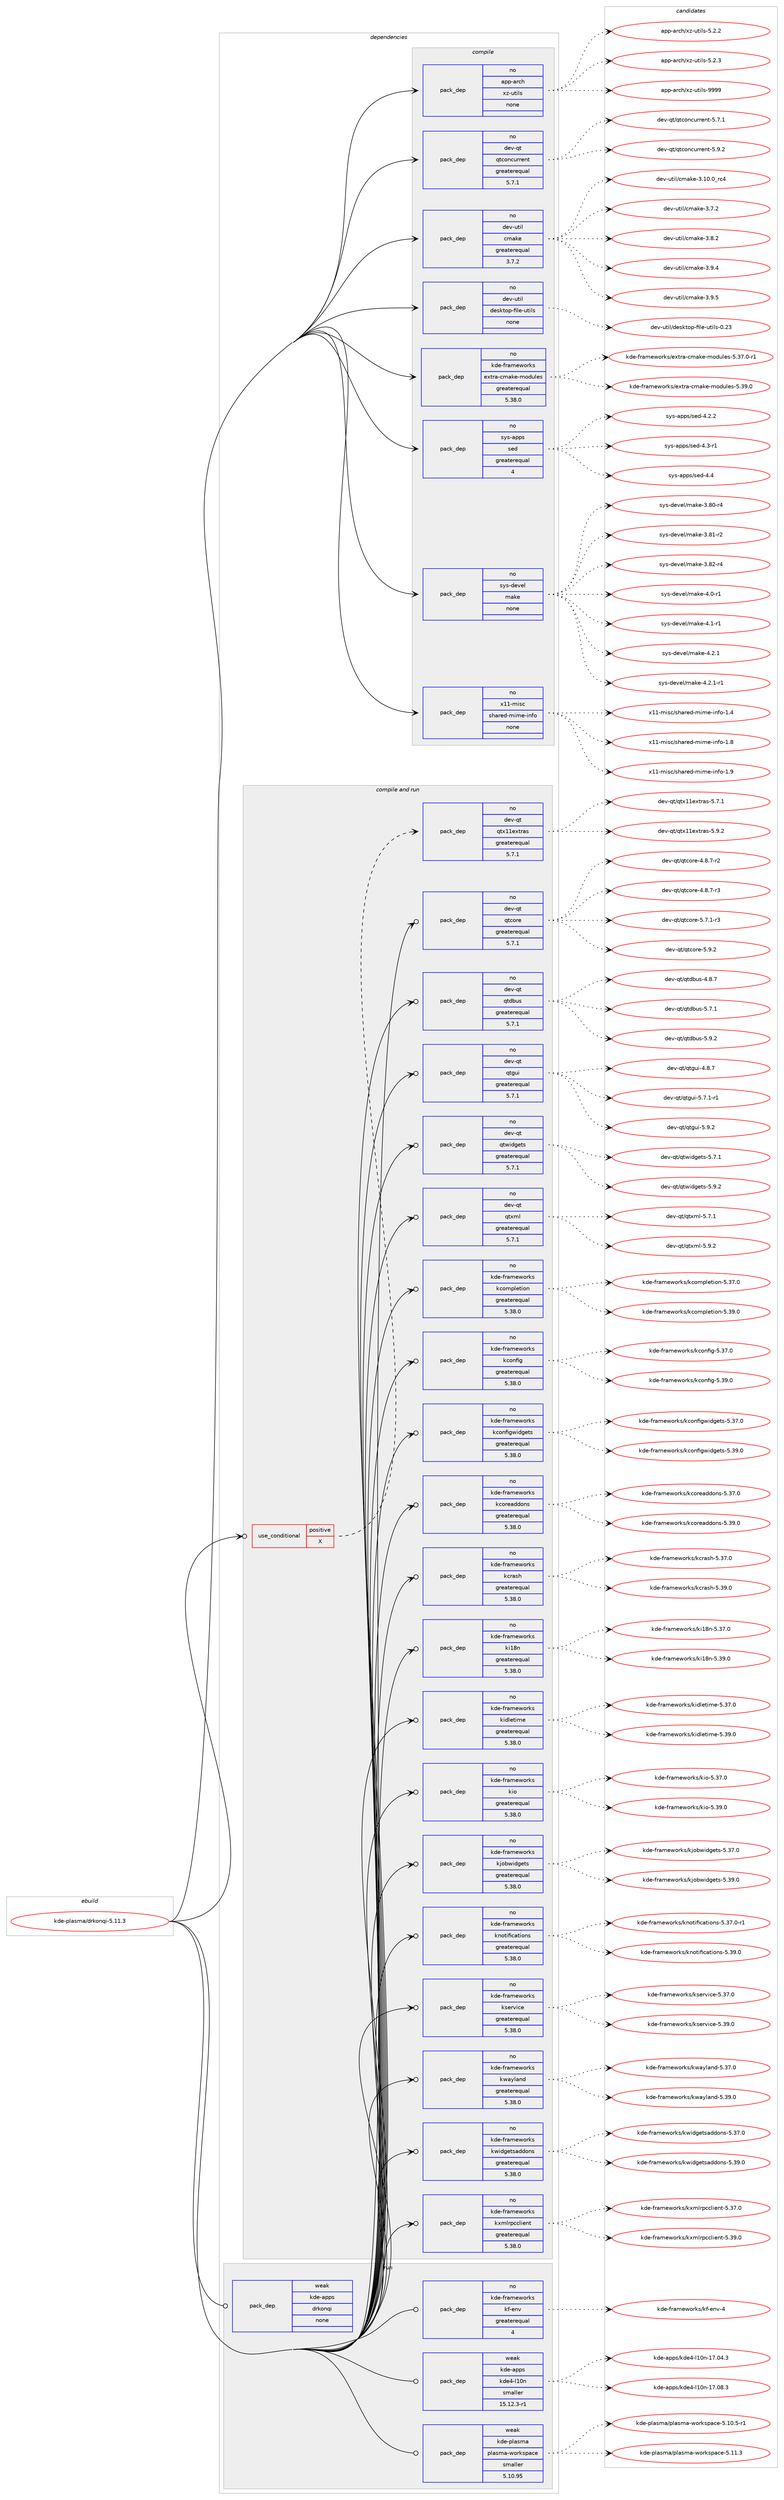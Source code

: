 digraph prolog {

# *************
# Graph options
# *************

newrank=true;
concentrate=true;
compound=true;
graph [rankdir=LR,fontname=Helvetica,fontsize=10,ranksep=1.5];#, ranksep=2.5, nodesep=0.2];
edge  [arrowhead=vee];
node  [fontname=Helvetica,fontsize=10];

# **********
# The ebuild
# **********

subgraph cluster_leftcol {
color=gray;
rank=same;
label=<<i>ebuild</i>>;
id [label="kde-plasma/drkonqi-5.11.3", color=red, width=4, href="../kde-plasma/drkonqi-5.11.3.svg"];
}

# ****************
# The dependencies
# ****************

subgraph cluster_midcol {
color=gray;
label=<<i>dependencies</i>>;
subgraph cluster_compile {
fillcolor="#eeeeee";
style=filled;
label=<<i>compile</i>>;
subgraph pack246348 {
dependency335800 [label=<<TABLE BORDER="0" CELLBORDER="1" CELLSPACING="0" CELLPADDING="4" WIDTH="220"><TR><TD ROWSPAN="6" CELLPADDING="30">pack_dep</TD></TR><TR><TD WIDTH="110">no</TD></TR><TR><TD>app-arch</TD></TR><TR><TD>xz-utils</TD></TR><TR><TD>none</TD></TR><TR><TD></TD></TR></TABLE>>, shape=none, color=blue];
}
id:e -> dependency335800:w [weight=20,style="solid",arrowhead="vee"];
subgraph pack246349 {
dependency335801 [label=<<TABLE BORDER="0" CELLBORDER="1" CELLSPACING="0" CELLPADDING="4" WIDTH="220"><TR><TD ROWSPAN="6" CELLPADDING="30">pack_dep</TD></TR><TR><TD WIDTH="110">no</TD></TR><TR><TD>dev-qt</TD></TR><TR><TD>qtconcurrent</TD></TR><TR><TD>greaterequal</TD></TR><TR><TD>5.7.1</TD></TR></TABLE>>, shape=none, color=blue];
}
id:e -> dependency335801:w [weight=20,style="solid",arrowhead="vee"];
subgraph pack246350 {
dependency335802 [label=<<TABLE BORDER="0" CELLBORDER="1" CELLSPACING="0" CELLPADDING="4" WIDTH="220"><TR><TD ROWSPAN="6" CELLPADDING="30">pack_dep</TD></TR><TR><TD WIDTH="110">no</TD></TR><TR><TD>dev-util</TD></TR><TR><TD>cmake</TD></TR><TR><TD>greaterequal</TD></TR><TR><TD>3.7.2</TD></TR></TABLE>>, shape=none, color=blue];
}
id:e -> dependency335802:w [weight=20,style="solid",arrowhead="vee"];
subgraph pack246351 {
dependency335803 [label=<<TABLE BORDER="0" CELLBORDER="1" CELLSPACING="0" CELLPADDING="4" WIDTH="220"><TR><TD ROWSPAN="6" CELLPADDING="30">pack_dep</TD></TR><TR><TD WIDTH="110">no</TD></TR><TR><TD>dev-util</TD></TR><TR><TD>desktop-file-utils</TD></TR><TR><TD>none</TD></TR><TR><TD></TD></TR></TABLE>>, shape=none, color=blue];
}
id:e -> dependency335803:w [weight=20,style="solid",arrowhead="vee"];
subgraph pack246352 {
dependency335804 [label=<<TABLE BORDER="0" CELLBORDER="1" CELLSPACING="0" CELLPADDING="4" WIDTH="220"><TR><TD ROWSPAN="6" CELLPADDING="30">pack_dep</TD></TR><TR><TD WIDTH="110">no</TD></TR><TR><TD>kde-frameworks</TD></TR><TR><TD>extra-cmake-modules</TD></TR><TR><TD>greaterequal</TD></TR><TR><TD>5.38.0</TD></TR></TABLE>>, shape=none, color=blue];
}
id:e -> dependency335804:w [weight=20,style="solid",arrowhead="vee"];
subgraph pack246353 {
dependency335805 [label=<<TABLE BORDER="0" CELLBORDER="1" CELLSPACING="0" CELLPADDING="4" WIDTH="220"><TR><TD ROWSPAN="6" CELLPADDING="30">pack_dep</TD></TR><TR><TD WIDTH="110">no</TD></TR><TR><TD>sys-apps</TD></TR><TR><TD>sed</TD></TR><TR><TD>greaterequal</TD></TR><TR><TD>4</TD></TR></TABLE>>, shape=none, color=blue];
}
id:e -> dependency335805:w [weight=20,style="solid",arrowhead="vee"];
subgraph pack246354 {
dependency335806 [label=<<TABLE BORDER="0" CELLBORDER="1" CELLSPACING="0" CELLPADDING="4" WIDTH="220"><TR><TD ROWSPAN="6" CELLPADDING="30">pack_dep</TD></TR><TR><TD WIDTH="110">no</TD></TR><TR><TD>sys-devel</TD></TR><TR><TD>make</TD></TR><TR><TD>none</TD></TR><TR><TD></TD></TR></TABLE>>, shape=none, color=blue];
}
id:e -> dependency335806:w [weight=20,style="solid",arrowhead="vee"];
subgraph pack246355 {
dependency335807 [label=<<TABLE BORDER="0" CELLBORDER="1" CELLSPACING="0" CELLPADDING="4" WIDTH="220"><TR><TD ROWSPAN="6" CELLPADDING="30">pack_dep</TD></TR><TR><TD WIDTH="110">no</TD></TR><TR><TD>x11-misc</TD></TR><TR><TD>shared-mime-info</TD></TR><TR><TD>none</TD></TR><TR><TD></TD></TR></TABLE>>, shape=none, color=blue];
}
id:e -> dependency335807:w [weight=20,style="solid",arrowhead="vee"];
}
subgraph cluster_compileandrun {
fillcolor="#eeeeee";
style=filled;
label=<<i>compile and run</i>>;
subgraph cond84429 {
dependency335808 [label=<<TABLE BORDER="0" CELLBORDER="1" CELLSPACING="0" CELLPADDING="4"><TR><TD ROWSPAN="3" CELLPADDING="10">use_conditional</TD></TR><TR><TD>positive</TD></TR><TR><TD>X</TD></TR></TABLE>>, shape=none, color=red];
subgraph pack246356 {
dependency335809 [label=<<TABLE BORDER="0" CELLBORDER="1" CELLSPACING="0" CELLPADDING="4" WIDTH="220"><TR><TD ROWSPAN="6" CELLPADDING="30">pack_dep</TD></TR><TR><TD WIDTH="110">no</TD></TR><TR><TD>dev-qt</TD></TR><TR><TD>qtx11extras</TD></TR><TR><TD>greaterequal</TD></TR><TR><TD>5.7.1</TD></TR></TABLE>>, shape=none, color=blue];
}
dependency335808:e -> dependency335809:w [weight=20,style="dashed",arrowhead="vee"];
}
id:e -> dependency335808:w [weight=20,style="solid",arrowhead="odotvee"];
subgraph pack246357 {
dependency335810 [label=<<TABLE BORDER="0" CELLBORDER="1" CELLSPACING="0" CELLPADDING="4" WIDTH="220"><TR><TD ROWSPAN="6" CELLPADDING="30">pack_dep</TD></TR><TR><TD WIDTH="110">no</TD></TR><TR><TD>dev-qt</TD></TR><TR><TD>qtcore</TD></TR><TR><TD>greaterequal</TD></TR><TR><TD>5.7.1</TD></TR></TABLE>>, shape=none, color=blue];
}
id:e -> dependency335810:w [weight=20,style="solid",arrowhead="odotvee"];
subgraph pack246358 {
dependency335811 [label=<<TABLE BORDER="0" CELLBORDER="1" CELLSPACING="0" CELLPADDING="4" WIDTH="220"><TR><TD ROWSPAN="6" CELLPADDING="30">pack_dep</TD></TR><TR><TD WIDTH="110">no</TD></TR><TR><TD>dev-qt</TD></TR><TR><TD>qtdbus</TD></TR><TR><TD>greaterequal</TD></TR><TR><TD>5.7.1</TD></TR></TABLE>>, shape=none, color=blue];
}
id:e -> dependency335811:w [weight=20,style="solid",arrowhead="odotvee"];
subgraph pack246359 {
dependency335812 [label=<<TABLE BORDER="0" CELLBORDER="1" CELLSPACING="0" CELLPADDING="4" WIDTH="220"><TR><TD ROWSPAN="6" CELLPADDING="30">pack_dep</TD></TR><TR><TD WIDTH="110">no</TD></TR><TR><TD>dev-qt</TD></TR><TR><TD>qtgui</TD></TR><TR><TD>greaterequal</TD></TR><TR><TD>5.7.1</TD></TR></TABLE>>, shape=none, color=blue];
}
id:e -> dependency335812:w [weight=20,style="solid",arrowhead="odotvee"];
subgraph pack246360 {
dependency335813 [label=<<TABLE BORDER="0" CELLBORDER="1" CELLSPACING="0" CELLPADDING="4" WIDTH="220"><TR><TD ROWSPAN="6" CELLPADDING="30">pack_dep</TD></TR><TR><TD WIDTH="110">no</TD></TR><TR><TD>dev-qt</TD></TR><TR><TD>qtwidgets</TD></TR><TR><TD>greaterequal</TD></TR><TR><TD>5.7.1</TD></TR></TABLE>>, shape=none, color=blue];
}
id:e -> dependency335813:w [weight=20,style="solid",arrowhead="odotvee"];
subgraph pack246361 {
dependency335814 [label=<<TABLE BORDER="0" CELLBORDER="1" CELLSPACING="0" CELLPADDING="4" WIDTH="220"><TR><TD ROWSPAN="6" CELLPADDING="30">pack_dep</TD></TR><TR><TD WIDTH="110">no</TD></TR><TR><TD>dev-qt</TD></TR><TR><TD>qtxml</TD></TR><TR><TD>greaterequal</TD></TR><TR><TD>5.7.1</TD></TR></TABLE>>, shape=none, color=blue];
}
id:e -> dependency335814:w [weight=20,style="solid",arrowhead="odotvee"];
subgraph pack246362 {
dependency335815 [label=<<TABLE BORDER="0" CELLBORDER="1" CELLSPACING="0" CELLPADDING="4" WIDTH="220"><TR><TD ROWSPAN="6" CELLPADDING="30">pack_dep</TD></TR><TR><TD WIDTH="110">no</TD></TR><TR><TD>kde-frameworks</TD></TR><TR><TD>kcompletion</TD></TR><TR><TD>greaterequal</TD></TR><TR><TD>5.38.0</TD></TR></TABLE>>, shape=none, color=blue];
}
id:e -> dependency335815:w [weight=20,style="solid",arrowhead="odotvee"];
subgraph pack246363 {
dependency335816 [label=<<TABLE BORDER="0" CELLBORDER="1" CELLSPACING="0" CELLPADDING="4" WIDTH="220"><TR><TD ROWSPAN="6" CELLPADDING="30">pack_dep</TD></TR><TR><TD WIDTH="110">no</TD></TR><TR><TD>kde-frameworks</TD></TR><TR><TD>kconfig</TD></TR><TR><TD>greaterequal</TD></TR><TR><TD>5.38.0</TD></TR></TABLE>>, shape=none, color=blue];
}
id:e -> dependency335816:w [weight=20,style="solid",arrowhead="odotvee"];
subgraph pack246364 {
dependency335817 [label=<<TABLE BORDER="0" CELLBORDER="1" CELLSPACING="0" CELLPADDING="4" WIDTH="220"><TR><TD ROWSPAN="6" CELLPADDING="30">pack_dep</TD></TR><TR><TD WIDTH="110">no</TD></TR><TR><TD>kde-frameworks</TD></TR><TR><TD>kconfigwidgets</TD></TR><TR><TD>greaterequal</TD></TR><TR><TD>5.38.0</TD></TR></TABLE>>, shape=none, color=blue];
}
id:e -> dependency335817:w [weight=20,style="solid",arrowhead="odotvee"];
subgraph pack246365 {
dependency335818 [label=<<TABLE BORDER="0" CELLBORDER="1" CELLSPACING="0" CELLPADDING="4" WIDTH="220"><TR><TD ROWSPAN="6" CELLPADDING="30">pack_dep</TD></TR><TR><TD WIDTH="110">no</TD></TR><TR><TD>kde-frameworks</TD></TR><TR><TD>kcoreaddons</TD></TR><TR><TD>greaterequal</TD></TR><TR><TD>5.38.0</TD></TR></TABLE>>, shape=none, color=blue];
}
id:e -> dependency335818:w [weight=20,style="solid",arrowhead="odotvee"];
subgraph pack246366 {
dependency335819 [label=<<TABLE BORDER="0" CELLBORDER="1" CELLSPACING="0" CELLPADDING="4" WIDTH="220"><TR><TD ROWSPAN="6" CELLPADDING="30">pack_dep</TD></TR><TR><TD WIDTH="110">no</TD></TR><TR><TD>kde-frameworks</TD></TR><TR><TD>kcrash</TD></TR><TR><TD>greaterequal</TD></TR><TR><TD>5.38.0</TD></TR></TABLE>>, shape=none, color=blue];
}
id:e -> dependency335819:w [weight=20,style="solid",arrowhead="odotvee"];
subgraph pack246367 {
dependency335820 [label=<<TABLE BORDER="0" CELLBORDER="1" CELLSPACING="0" CELLPADDING="4" WIDTH="220"><TR><TD ROWSPAN="6" CELLPADDING="30">pack_dep</TD></TR><TR><TD WIDTH="110">no</TD></TR><TR><TD>kde-frameworks</TD></TR><TR><TD>ki18n</TD></TR><TR><TD>greaterequal</TD></TR><TR><TD>5.38.0</TD></TR></TABLE>>, shape=none, color=blue];
}
id:e -> dependency335820:w [weight=20,style="solid",arrowhead="odotvee"];
subgraph pack246368 {
dependency335821 [label=<<TABLE BORDER="0" CELLBORDER="1" CELLSPACING="0" CELLPADDING="4" WIDTH="220"><TR><TD ROWSPAN="6" CELLPADDING="30">pack_dep</TD></TR><TR><TD WIDTH="110">no</TD></TR><TR><TD>kde-frameworks</TD></TR><TR><TD>kidletime</TD></TR><TR><TD>greaterequal</TD></TR><TR><TD>5.38.0</TD></TR></TABLE>>, shape=none, color=blue];
}
id:e -> dependency335821:w [weight=20,style="solid",arrowhead="odotvee"];
subgraph pack246369 {
dependency335822 [label=<<TABLE BORDER="0" CELLBORDER="1" CELLSPACING="0" CELLPADDING="4" WIDTH="220"><TR><TD ROWSPAN="6" CELLPADDING="30">pack_dep</TD></TR><TR><TD WIDTH="110">no</TD></TR><TR><TD>kde-frameworks</TD></TR><TR><TD>kio</TD></TR><TR><TD>greaterequal</TD></TR><TR><TD>5.38.0</TD></TR></TABLE>>, shape=none, color=blue];
}
id:e -> dependency335822:w [weight=20,style="solid",arrowhead="odotvee"];
subgraph pack246370 {
dependency335823 [label=<<TABLE BORDER="0" CELLBORDER="1" CELLSPACING="0" CELLPADDING="4" WIDTH="220"><TR><TD ROWSPAN="6" CELLPADDING="30">pack_dep</TD></TR><TR><TD WIDTH="110">no</TD></TR><TR><TD>kde-frameworks</TD></TR><TR><TD>kjobwidgets</TD></TR><TR><TD>greaterequal</TD></TR><TR><TD>5.38.0</TD></TR></TABLE>>, shape=none, color=blue];
}
id:e -> dependency335823:w [weight=20,style="solid",arrowhead="odotvee"];
subgraph pack246371 {
dependency335824 [label=<<TABLE BORDER="0" CELLBORDER="1" CELLSPACING="0" CELLPADDING="4" WIDTH="220"><TR><TD ROWSPAN="6" CELLPADDING="30">pack_dep</TD></TR><TR><TD WIDTH="110">no</TD></TR><TR><TD>kde-frameworks</TD></TR><TR><TD>knotifications</TD></TR><TR><TD>greaterequal</TD></TR><TR><TD>5.38.0</TD></TR></TABLE>>, shape=none, color=blue];
}
id:e -> dependency335824:w [weight=20,style="solid",arrowhead="odotvee"];
subgraph pack246372 {
dependency335825 [label=<<TABLE BORDER="0" CELLBORDER="1" CELLSPACING="0" CELLPADDING="4" WIDTH="220"><TR><TD ROWSPAN="6" CELLPADDING="30">pack_dep</TD></TR><TR><TD WIDTH="110">no</TD></TR><TR><TD>kde-frameworks</TD></TR><TR><TD>kservice</TD></TR><TR><TD>greaterequal</TD></TR><TR><TD>5.38.0</TD></TR></TABLE>>, shape=none, color=blue];
}
id:e -> dependency335825:w [weight=20,style="solid",arrowhead="odotvee"];
subgraph pack246373 {
dependency335826 [label=<<TABLE BORDER="0" CELLBORDER="1" CELLSPACING="0" CELLPADDING="4" WIDTH="220"><TR><TD ROWSPAN="6" CELLPADDING="30">pack_dep</TD></TR><TR><TD WIDTH="110">no</TD></TR><TR><TD>kde-frameworks</TD></TR><TR><TD>kwayland</TD></TR><TR><TD>greaterequal</TD></TR><TR><TD>5.38.0</TD></TR></TABLE>>, shape=none, color=blue];
}
id:e -> dependency335826:w [weight=20,style="solid",arrowhead="odotvee"];
subgraph pack246374 {
dependency335827 [label=<<TABLE BORDER="0" CELLBORDER="1" CELLSPACING="0" CELLPADDING="4" WIDTH="220"><TR><TD ROWSPAN="6" CELLPADDING="30">pack_dep</TD></TR><TR><TD WIDTH="110">no</TD></TR><TR><TD>kde-frameworks</TD></TR><TR><TD>kwidgetsaddons</TD></TR><TR><TD>greaterequal</TD></TR><TR><TD>5.38.0</TD></TR></TABLE>>, shape=none, color=blue];
}
id:e -> dependency335827:w [weight=20,style="solid",arrowhead="odotvee"];
subgraph pack246375 {
dependency335828 [label=<<TABLE BORDER="0" CELLBORDER="1" CELLSPACING="0" CELLPADDING="4" WIDTH="220"><TR><TD ROWSPAN="6" CELLPADDING="30">pack_dep</TD></TR><TR><TD WIDTH="110">no</TD></TR><TR><TD>kde-frameworks</TD></TR><TR><TD>kxmlrpcclient</TD></TR><TR><TD>greaterequal</TD></TR><TR><TD>5.38.0</TD></TR></TABLE>>, shape=none, color=blue];
}
id:e -> dependency335828:w [weight=20,style="solid",arrowhead="odotvee"];
}
subgraph cluster_run {
fillcolor="#eeeeee";
style=filled;
label=<<i>run</i>>;
subgraph pack246376 {
dependency335829 [label=<<TABLE BORDER="0" CELLBORDER="1" CELLSPACING="0" CELLPADDING="4" WIDTH="220"><TR><TD ROWSPAN="6" CELLPADDING="30">pack_dep</TD></TR><TR><TD WIDTH="110">no</TD></TR><TR><TD>kde-frameworks</TD></TR><TR><TD>kf-env</TD></TR><TR><TD>greaterequal</TD></TR><TR><TD>4</TD></TR></TABLE>>, shape=none, color=blue];
}
id:e -> dependency335829:w [weight=20,style="solid",arrowhead="odot"];
subgraph pack246377 {
dependency335830 [label=<<TABLE BORDER="0" CELLBORDER="1" CELLSPACING="0" CELLPADDING="4" WIDTH="220"><TR><TD ROWSPAN="6" CELLPADDING="30">pack_dep</TD></TR><TR><TD WIDTH="110">weak</TD></TR><TR><TD>kde-apps</TD></TR><TR><TD>drkonqi</TD></TR><TR><TD>none</TD></TR><TR><TD></TD></TR></TABLE>>, shape=none, color=blue];
}
id:e -> dependency335830:w [weight=20,style="solid",arrowhead="odot"];
subgraph pack246378 {
dependency335831 [label=<<TABLE BORDER="0" CELLBORDER="1" CELLSPACING="0" CELLPADDING="4" WIDTH="220"><TR><TD ROWSPAN="6" CELLPADDING="30">pack_dep</TD></TR><TR><TD WIDTH="110">weak</TD></TR><TR><TD>kde-apps</TD></TR><TR><TD>kde4-l10n</TD></TR><TR><TD>smaller</TD></TR><TR><TD>15.12.3-r1</TD></TR></TABLE>>, shape=none, color=blue];
}
id:e -> dependency335831:w [weight=20,style="solid",arrowhead="odot"];
subgraph pack246379 {
dependency335832 [label=<<TABLE BORDER="0" CELLBORDER="1" CELLSPACING="0" CELLPADDING="4" WIDTH="220"><TR><TD ROWSPAN="6" CELLPADDING="30">pack_dep</TD></TR><TR><TD WIDTH="110">weak</TD></TR><TR><TD>kde-plasma</TD></TR><TR><TD>plasma-workspace</TD></TR><TR><TD>smaller</TD></TR><TR><TD>5.10.95</TD></TR></TABLE>>, shape=none, color=blue];
}
id:e -> dependency335832:w [weight=20,style="solid",arrowhead="odot"];
}
}

# **************
# The candidates
# **************

subgraph cluster_choices {
rank=same;
color=gray;
label=<<i>candidates</i>>;

subgraph choice246348 {
color=black;
nodesep=1;
choice971121124597114991044712012245117116105108115455346504650 [label="app-arch/xz-utils-5.2.2", color=red, width=4,href="../app-arch/xz-utils-5.2.2.svg"];
choice971121124597114991044712012245117116105108115455346504651 [label="app-arch/xz-utils-5.2.3", color=red, width=4,href="../app-arch/xz-utils-5.2.3.svg"];
choice9711211245971149910447120122451171161051081154557575757 [label="app-arch/xz-utils-9999", color=red, width=4,href="../app-arch/xz-utils-9999.svg"];
dependency335800:e -> choice971121124597114991044712012245117116105108115455346504650:w [style=dotted,weight="100"];
dependency335800:e -> choice971121124597114991044712012245117116105108115455346504651:w [style=dotted,weight="100"];
dependency335800:e -> choice9711211245971149910447120122451171161051081154557575757:w [style=dotted,weight="100"];
}
subgraph choice246349 {
color=black;
nodesep=1;
choice10010111845113116471131169911111099117114114101110116455346554649 [label="dev-qt/qtconcurrent-5.7.1", color=red, width=4,href="../dev-qt/qtconcurrent-5.7.1.svg"];
choice10010111845113116471131169911111099117114114101110116455346574650 [label="dev-qt/qtconcurrent-5.9.2", color=red, width=4,href="../dev-qt/qtconcurrent-5.9.2.svg"];
dependency335801:e -> choice10010111845113116471131169911111099117114114101110116455346554649:w [style=dotted,weight="100"];
dependency335801:e -> choice10010111845113116471131169911111099117114114101110116455346574650:w [style=dotted,weight="100"];
}
subgraph choice246350 {
color=black;
nodesep=1;
choice1001011184511711610510847991099710710145514649484648951149952 [label="dev-util/cmake-3.10.0_rc4", color=red, width=4,href="../dev-util/cmake-3.10.0_rc4.svg"];
choice10010111845117116105108479910997107101455146554650 [label="dev-util/cmake-3.7.2", color=red, width=4,href="../dev-util/cmake-3.7.2.svg"];
choice10010111845117116105108479910997107101455146564650 [label="dev-util/cmake-3.8.2", color=red, width=4,href="../dev-util/cmake-3.8.2.svg"];
choice10010111845117116105108479910997107101455146574652 [label="dev-util/cmake-3.9.4", color=red, width=4,href="../dev-util/cmake-3.9.4.svg"];
choice10010111845117116105108479910997107101455146574653 [label="dev-util/cmake-3.9.5", color=red, width=4,href="../dev-util/cmake-3.9.5.svg"];
dependency335802:e -> choice1001011184511711610510847991099710710145514649484648951149952:w [style=dotted,weight="100"];
dependency335802:e -> choice10010111845117116105108479910997107101455146554650:w [style=dotted,weight="100"];
dependency335802:e -> choice10010111845117116105108479910997107101455146564650:w [style=dotted,weight="100"];
dependency335802:e -> choice10010111845117116105108479910997107101455146574652:w [style=dotted,weight="100"];
dependency335802:e -> choice10010111845117116105108479910997107101455146574653:w [style=dotted,weight="100"];
}
subgraph choice246351 {
color=black;
nodesep=1;
choice100101118451171161051084710010111510711611111245102105108101451171161051081154548465051 [label="dev-util/desktop-file-utils-0.23", color=red, width=4,href="../dev-util/desktop-file-utils-0.23.svg"];
dependency335803:e -> choice100101118451171161051084710010111510711611111245102105108101451171161051081154548465051:w [style=dotted,weight="100"];
}
subgraph choice246352 {
color=black;
nodesep=1;
choice1071001014510211497109101119111114107115471011201161149745991099710710145109111100117108101115455346515546484511449 [label="kde-frameworks/extra-cmake-modules-5.37.0-r1", color=red, width=4,href="../kde-frameworks/extra-cmake-modules-5.37.0-r1.svg"];
choice107100101451021149710910111911111410711547101120116114974599109971071014510911110011710810111545534651574648 [label="kde-frameworks/extra-cmake-modules-5.39.0", color=red, width=4,href="../kde-frameworks/extra-cmake-modules-5.39.0.svg"];
dependency335804:e -> choice1071001014510211497109101119111114107115471011201161149745991099710710145109111100117108101115455346515546484511449:w [style=dotted,weight="100"];
dependency335804:e -> choice107100101451021149710910111911111410711547101120116114974599109971071014510911110011710810111545534651574648:w [style=dotted,weight="100"];
}
subgraph choice246353 {
color=black;
nodesep=1;
choice115121115459711211211547115101100455246504650 [label="sys-apps/sed-4.2.2", color=red, width=4,href="../sys-apps/sed-4.2.2.svg"];
choice115121115459711211211547115101100455246514511449 [label="sys-apps/sed-4.3-r1", color=red, width=4,href="../sys-apps/sed-4.3-r1.svg"];
choice11512111545971121121154711510110045524652 [label="sys-apps/sed-4.4", color=red, width=4,href="../sys-apps/sed-4.4.svg"];
dependency335805:e -> choice115121115459711211211547115101100455246504650:w [style=dotted,weight="100"];
dependency335805:e -> choice115121115459711211211547115101100455246514511449:w [style=dotted,weight="100"];
dependency335805:e -> choice11512111545971121121154711510110045524652:w [style=dotted,weight="100"];
}
subgraph choice246354 {
color=black;
nodesep=1;
choice11512111545100101118101108471099710710145514656484511452 [label="sys-devel/make-3.80-r4", color=red, width=4,href="../sys-devel/make-3.80-r4.svg"];
choice11512111545100101118101108471099710710145514656494511450 [label="sys-devel/make-3.81-r2", color=red, width=4,href="../sys-devel/make-3.81-r2.svg"];
choice11512111545100101118101108471099710710145514656504511452 [label="sys-devel/make-3.82-r4", color=red, width=4,href="../sys-devel/make-3.82-r4.svg"];
choice115121115451001011181011084710997107101455246484511449 [label="sys-devel/make-4.0-r1", color=red, width=4,href="../sys-devel/make-4.0-r1.svg"];
choice115121115451001011181011084710997107101455246494511449 [label="sys-devel/make-4.1-r1", color=red, width=4,href="../sys-devel/make-4.1-r1.svg"];
choice115121115451001011181011084710997107101455246504649 [label="sys-devel/make-4.2.1", color=red, width=4,href="../sys-devel/make-4.2.1.svg"];
choice1151211154510010111810110847109971071014552465046494511449 [label="sys-devel/make-4.2.1-r1", color=red, width=4,href="../sys-devel/make-4.2.1-r1.svg"];
dependency335806:e -> choice11512111545100101118101108471099710710145514656484511452:w [style=dotted,weight="100"];
dependency335806:e -> choice11512111545100101118101108471099710710145514656494511450:w [style=dotted,weight="100"];
dependency335806:e -> choice11512111545100101118101108471099710710145514656504511452:w [style=dotted,weight="100"];
dependency335806:e -> choice115121115451001011181011084710997107101455246484511449:w [style=dotted,weight="100"];
dependency335806:e -> choice115121115451001011181011084710997107101455246494511449:w [style=dotted,weight="100"];
dependency335806:e -> choice115121115451001011181011084710997107101455246504649:w [style=dotted,weight="100"];
dependency335806:e -> choice1151211154510010111810110847109971071014552465046494511449:w [style=dotted,weight="100"];
}
subgraph choice246355 {
color=black;
nodesep=1;
choice120494945109105115994711510497114101100451091051091014510511010211145494652 [label="x11-misc/shared-mime-info-1.4", color=red, width=4,href="../x11-misc/shared-mime-info-1.4.svg"];
choice120494945109105115994711510497114101100451091051091014510511010211145494656 [label="x11-misc/shared-mime-info-1.8", color=red, width=4,href="../x11-misc/shared-mime-info-1.8.svg"];
choice120494945109105115994711510497114101100451091051091014510511010211145494657 [label="x11-misc/shared-mime-info-1.9", color=red, width=4,href="../x11-misc/shared-mime-info-1.9.svg"];
dependency335807:e -> choice120494945109105115994711510497114101100451091051091014510511010211145494652:w [style=dotted,weight="100"];
dependency335807:e -> choice120494945109105115994711510497114101100451091051091014510511010211145494656:w [style=dotted,weight="100"];
dependency335807:e -> choice120494945109105115994711510497114101100451091051091014510511010211145494657:w [style=dotted,weight="100"];
}
subgraph choice246356 {
color=black;
nodesep=1;
choice1001011184511311647113116120494910112011611497115455346554649 [label="dev-qt/qtx11extras-5.7.1", color=red, width=4,href="../dev-qt/qtx11extras-5.7.1.svg"];
choice1001011184511311647113116120494910112011611497115455346574650 [label="dev-qt/qtx11extras-5.9.2", color=red, width=4,href="../dev-qt/qtx11extras-5.9.2.svg"];
dependency335809:e -> choice1001011184511311647113116120494910112011611497115455346554649:w [style=dotted,weight="100"];
dependency335809:e -> choice1001011184511311647113116120494910112011611497115455346574650:w [style=dotted,weight="100"];
}
subgraph choice246357 {
color=black;
nodesep=1;
choice1001011184511311647113116991111141014552465646554511450 [label="dev-qt/qtcore-4.8.7-r2", color=red, width=4,href="../dev-qt/qtcore-4.8.7-r2.svg"];
choice1001011184511311647113116991111141014552465646554511451 [label="dev-qt/qtcore-4.8.7-r3", color=red, width=4,href="../dev-qt/qtcore-4.8.7-r3.svg"];
choice1001011184511311647113116991111141014553465546494511451 [label="dev-qt/qtcore-5.7.1-r3", color=red, width=4,href="../dev-qt/qtcore-5.7.1-r3.svg"];
choice100101118451131164711311699111114101455346574650 [label="dev-qt/qtcore-5.9.2", color=red, width=4,href="../dev-qt/qtcore-5.9.2.svg"];
dependency335810:e -> choice1001011184511311647113116991111141014552465646554511450:w [style=dotted,weight="100"];
dependency335810:e -> choice1001011184511311647113116991111141014552465646554511451:w [style=dotted,weight="100"];
dependency335810:e -> choice1001011184511311647113116991111141014553465546494511451:w [style=dotted,weight="100"];
dependency335810:e -> choice100101118451131164711311699111114101455346574650:w [style=dotted,weight="100"];
}
subgraph choice246358 {
color=black;
nodesep=1;
choice100101118451131164711311610098117115455246564655 [label="dev-qt/qtdbus-4.8.7", color=red, width=4,href="../dev-qt/qtdbus-4.8.7.svg"];
choice100101118451131164711311610098117115455346554649 [label="dev-qt/qtdbus-5.7.1", color=red, width=4,href="../dev-qt/qtdbus-5.7.1.svg"];
choice100101118451131164711311610098117115455346574650 [label="dev-qt/qtdbus-5.9.2", color=red, width=4,href="../dev-qt/qtdbus-5.9.2.svg"];
dependency335811:e -> choice100101118451131164711311610098117115455246564655:w [style=dotted,weight="100"];
dependency335811:e -> choice100101118451131164711311610098117115455346554649:w [style=dotted,weight="100"];
dependency335811:e -> choice100101118451131164711311610098117115455346574650:w [style=dotted,weight="100"];
}
subgraph choice246359 {
color=black;
nodesep=1;
choice1001011184511311647113116103117105455246564655 [label="dev-qt/qtgui-4.8.7", color=red, width=4,href="../dev-qt/qtgui-4.8.7.svg"];
choice10010111845113116471131161031171054553465546494511449 [label="dev-qt/qtgui-5.7.1-r1", color=red, width=4,href="../dev-qt/qtgui-5.7.1-r1.svg"];
choice1001011184511311647113116103117105455346574650 [label="dev-qt/qtgui-5.9.2", color=red, width=4,href="../dev-qt/qtgui-5.9.2.svg"];
dependency335812:e -> choice1001011184511311647113116103117105455246564655:w [style=dotted,weight="100"];
dependency335812:e -> choice10010111845113116471131161031171054553465546494511449:w [style=dotted,weight="100"];
dependency335812:e -> choice1001011184511311647113116103117105455346574650:w [style=dotted,weight="100"];
}
subgraph choice246360 {
color=black;
nodesep=1;
choice1001011184511311647113116119105100103101116115455346554649 [label="dev-qt/qtwidgets-5.7.1", color=red, width=4,href="../dev-qt/qtwidgets-5.7.1.svg"];
choice1001011184511311647113116119105100103101116115455346574650 [label="dev-qt/qtwidgets-5.9.2", color=red, width=4,href="../dev-qt/qtwidgets-5.9.2.svg"];
dependency335813:e -> choice1001011184511311647113116119105100103101116115455346554649:w [style=dotted,weight="100"];
dependency335813:e -> choice1001011184511311647113116119105100103101116115455346574650:w [style=dotted,weight="100"];
}
subgraph choice246361 {
color=black;
nodesep=1;
choice1001011184511311647113116120109108455346554649 [label="dev-qt/qtxml-5.7.1", color=red, width=4,href="../dev-qt/qtxml-5.7.1.svg"];
choice1001011184511311647113116120109108455346574650 [label="dev-qt/qtxml-5.9.2", color=red, width=4,href="../dev-qt/qtxml-5.9.2.svg"];
dependency335814:e -> choice1001011184511311647113116120109108455346554649:w [style=dotted,weight="100"];
dependency335814:e -> choice1001011184511311647113116120109108455346574650:w [style=dotted,weight="100"];
}
subgraph choice246362 {
color=black;
nodesep=1;
choice1071001014510211497109101119111114107115471079911110911210810111610511111045534651554648 [label="kde-frameworks/kcompletion-5.37.0", color=red, width=4,href="../kde-frameworks/kcompletion-5.37.0.svg"];
choice1071001014510211497109101119111114107115471079911110911210810111610511111045534651574648 [label="kde-frameworks/kcompletion-5.39.0", color=red, width=4,href="../kde-frameworks/kcompletion-5.39.0.svg"];
dependency335815:e -> choice1071001014510211497109101119111114107115471079911110911210810111610511111045534651554648:w [style=dotted,weight="100"];
dependency335815:e -> choice1071001014510211497109101119111114107115471079911110911210810111610511111045534651574648:w [style=dotted,weight="100"];
}
subgraph choice246363 {
color=black;
nodesep=1;
choice1071001014510211497109101119111114107115471079911111010210510345534651554648 [label="kde-frameworks/kconfig-5.37.0", color=red, width=4,href="../kde-frameworks/kconfig-5.37.0.svg"];
choice1071001014510211497109101119111114107115471079911111010210510345534651574648 [label="kde-frameworks/kconfig-5.39.0", color=red, width=4,href="../kde-frameworks/kconfig-5.39.0.svg"];
dependency335816:e -> choice1071001014510211497109101119111114107115471079911111010210510345534651554648:w [style=dotted,weight="100"];
dependency335816:e -> choice1071001014510211497109101119111114107115471079911111010210510345534651574648:w [style=dotted,weight="100"];
}
subgraph choice246364 {
color=black;
nodesep=1;
choice1071001014510211497109101119111114107115471079911111010210510311910510010310111611545534651554648 [label="kde-frameworks/kconfigwidgets-5.37.0", color=red, width=4,href="../kde-frameworks/kconfigwidgets-5.37.0.svg"];
choice1071001014510211497109101119111114107115471079911111010210510311910510010310111611545534651574648 [label="kde-frameworks/kconfigwidgets-5.39.0", color=red, width=4,href="../kde-frameworks/kconfigwidgets-5.39.0.svg"];
dependency335817:e -> choice1071001014510211497109101119111114107115471079911111010210510311910510010310111611545534651554648:w [style=dotted,weight="100"];
dependency335817:e -> choice1071001014510211497109101119111114107115471079911111010210510311910510010310111611545534651574648:w [style=dotted,weight="100"];
}
subgraph choice246365 {
color=black;
nodesep=1;
choice107100101451021149710910111911111410711547107991111141019710010011111011545534651554648 [label="kde-frameworks/kcoreaddons-5.37.0", color=red, width=4,href="../kde-frameworks/kcoreaddons-5.37.0.svg"];
choice107100101451021149710910111911111410711547107991111141019710010011111011545534651574648 [label="kde-frameworks/kcoreaddons-5.39.0", color=red, width=4,href="../kde-frameworks/kcoreaddons-5.39.0.svg"];
dependency335818:e -> choice107100101451021149710910111911111410711547107991111141019710010011111011545534651554648:w [style=dotted,weight="100"];
dependency335818:e -> choice107100101451021149710910111911111410711547107991111141019710010011111011545534651574648:w [style=dotted,weight="100"];
}
subgraph choice246366 {
color=black;
nodesep=1;
choice107100101451021149710910111911111410711547107991149711510445534651554648 [label="kde-frameworks/kcrash-5.37.0", color=red, width=4,href="../kde-frameworks/kcrash-5.37.0.svg"];
choice107100101451021149710910111911111410711547107991149711510445534651574648 [label="kde-frameworks/kcrash-5.39.0", color=red, width=4,href="../kde-frameworks/kcrash-5.39.0.svg"];
dependency335819:e -> choice107100101451021149710910111911111410711547107991149711510445534651554648:w [style=dotted,weight="100"];
dependency335819:e -> choice107100101451021149710910111911111410711547107991149711510445534651574648:w [style=dotted,weight="100"];
}
subgraph choice246367 {
color=black;
nodesep=1;
choice107100101451021149710910111911111410711547107105495611045534651554648 [label="kde-frameworks/ki18n-5.37.0", color=red, width=4,href="../kde-frameworks/ki18n-5.37.0.svg"];
choice107100101451021149710910111911111410711547107105495611045534651574648 [label="kde-frameworks/ki18n-5.39.0", color=red, width=4,href="../kde-frameworks/ki18n-5.39.0.svg"];
dependency335820:e -> choice107100101451021149710910111911111410711547107105495611045534651554648:w [style=dotted,weight="100"];
dependency335820:e -> choice107100101451021149710910111911111410711547107105495611045534651574648:w [style=dotted,weight="100"];
}
subgraph choice246368 {
color=black;
nodesep=1;
choice10710010145102114971091011191111141071154710710510010810111610510910145534651554648 [label="kde-frameworks/kidletime-5.37.0", color=red, width=4,href="../kde-frameworks/kidletime-5.37.0.svg"];
choice10710010145102114971091011191111141071154710710510010810111610510910145534651574648 [label="kde-frameworks/kidletime-5.39.0", color=red, width=4,href="../kde-frameworks/kidletime-5.39.0.svg"];
dependency335821:e -> choice10710010145102114971091011191111141071154710710510010810111610510910145534651554648:w [style=dotted,weight="100"];
dependency335821:e -> choice10710010145102114971091011191111141071154710710510010810111610510910145534651574648:w [style=dotted,weight="100"];
}
subgraph choice246369 {
color=black;
nodesep=1;
choice10710010145102114971091011191111141071154710710511145534651554648 [label="kde-frameworks/kio-5.37.0", color=red, width=4,href="../kde-frameworks/kio-5.37.0.svg"];
choice10710010145102114971091011191111141071154710710511145534651574648 [label="kde-frameworks/kio-5.39.0", color=red, width=4,href="../kde-frameworks/kio-5.39.0.svg"];
dependency335822:e -> choice10710010145102114971091011191111141071154710710511145534651554648:w [style=dotted,weight="100"];
dependency335822:e -> choice10710010145102114971091011191111141071154710710511145534651574648:w [style=dotted,weight="100"];
}
subgraph choice246370 {
color=black;
nodesep=1;
choice1071001014510211497109101119111114107115471071061119811910510010310111611545534651554648 [label="kde-frameworks/kjobwidgets-5.37.0", color=red, width=4,href="../kde-frameworks/kjobwidgets-5.37.0.svg"];
choice1071001014510211497109101119111114107115471071061119811910510010310111611545534651574648 [label="kde-frameworks/kjobwidgets-5.39.0", color=red, width=4,href="../kde-frameworks/kjobwidgets-5.39.0.svg"];
dependency335823:e -> choice1071001014510211497109101119111114107115471071061119811910510010310111611545534651554648:w [style=dotted,weight="100"];
dependency335823:e -> choice1071001014510211497109101119111114107115471071061119811910510010310111611545534651574648:w [style=dotted,weight="100"];
}
subgraph choice246371 {
color=black;
nodesep=1;
choice1071001014510211497109101119111114107115471071101111161051021059997116105111110115455346515546484511449 [label="kde-frameworks/knotifications-5.37.0-r1", color=red, width=4,href="../kde-frameworks/knotifications-5.37.0-r1.svg"];
choice107100101451021149710910111911111410711547107110111116105102105999711610511111011545534651574648 [label="kde-frameworks/knotifications-5.39.0", color=red, width=4,href="../kde-frameworks/knotifications-5.39.0.svg"];
dependency335824:e -> choice1071001014510211497109101119111114107115471071101111161051021059997116105111110115455346515546484511449:w [style=dotted,weight="100"];
dependency335824:e -> choice107100101451021149710910111911111410711547107110111116105102105999711610511111011545534651574648:w [style=dotted,weight="100"];
}
subgraph choice246372 {
color=black;
nodesep=1;
choice1071001014510211497109101119111114107115471071151011141181059910145534651554648 [label="kde-frameworks/kservice-5.37.0", color=red, width=4,href="../kde-frameworks/kservice-5.37.0.svg"];
choice1071001014510211497109101119111114107115471071151011141181059910145534651574648 [label="kde-frameworks/kservice-5.39.0", color=red, width=4,href="../kde-frameworks/kservice-5.39.0.svg"];
dependency335825:e -> choice1071001014510211497109101119111114107115471071151011141181059910145534651554648:w [style=dotted,weight="100"];
dependency335825:e -> choice1071001014510211497109101119111114107115471071151011141181059910145534651574648:w [style=dotted,weight="100"];
}
subgraph choice246373 {
color=black;
nodesep=1;
choice107100101451021149710910111911111410711547107119971211089711010045534651554648 [label="kde-frameworks/kwayland-5.37.0", color=red, width=4,href="../kde-frameworks/kwayland-5.37.0.svg"];
choice107100101451021149710910111911111410711547107119971211089711010045534651574648 [label="kde-frameworks/kwayland-5.39.0", color=red, width=4,href="../kde-frameworks/kwayland-5.39.0.svg"];
dependency335826:e -> choice107100101451021149710910111911111410711547107119971211089711010045534651554648:w [style=dotted,weight="100"];
dependency335826:e -> choice107100101451021149710910111911111410711547107119971211089711010045534651574648:w [style=dotted,weight="100"];
}
subgraph choice246374 {
color=black;
nodesep=1;
choice1071001014510211497109101119111114107115471071191051001031011161159710010011111011545534651554648 [label="kde-frameworks/kwidgetsaddons-5.37.0", color=red, width=4,href="../kde-frameworks/kwidgetsaddons-5.37.0.svg"];
choice1071001014510211497109101119111114107115471071191051001031011161159710010011111011545534651574648 [label="kde-frameworks/kwidgetsaddons-5.39.0", color=red, width=4,href="../kde-frameworks/kwidgetsaddons-5.39.0.svg"];
dependency335827:e -> choice1071001014510211497109101119111114107115471071191051001031011161159710010011111011545534651554648:w [style=dotted,weight="100"];
dependency335827:e -> choice1071001014510211497109101119111114107115471071191051001031011161159710010011111011545534651574648:w [style=dotted,weight="100"];
}
subgraph choice246375 {
color=black;
nodesep=1;
choice107100101451021149710910111911111410711547107120109108114112999910810510111011645534651554648 [label="kde-frameworks/kxmlrpcclient-5.37.0", color=red, width=4,href="../kde-frameworks/kxmlrpcclient-5.37.0.svg"];
choice107100101451021149710910111911111410711547107120109108114112999910810510111011645534651574648 [label="kde-frameworks/kxmlrpcclient-5.39.0", color=red, width=4,href="../kde-frameworks/kxmlrpcclient-5.39.0.svg"];
dependency335828:e -> choice107100101451021149710910111911111410711547107120109108114112999910810510111011645534651554648:w [style=dotted,weight="100"];
dependency335828:e -> choice107100101451021149710910111911111410711547107120109108114112999910810510111011645534651574648:w [style=dotted,weight="100"];
}
subgraph choice246376 {
color=black;
nodesep=1;
choice107100101451021149710910111911111410711547107102451011101184552 [label="kde-frameworks/kf-env-4", color=red, width=4,href="../kde-frameworks/kf-env-4.svg"];
dependency335829:e -> choice107100101451021149710910111911111410711547107102451011101184552:w [style=dotted,weight="100"];
}
subgraph choice246377 {
color=black;
nodesep=1;
}
subgraph choice246378 {
color=black;
nodesep=1;
choice107100101459711211211547107100101524510849481104549554648524651 [label="kde-apps/kde4-l10n-17.04.3", color=red, width=4,href="../kde-apps/kde4-l10n-17.04.3.svg"];
choice107100101459711211211547107100101524510849481104549554648564651 [label="kde-apps/kde4-l10n-17.08.3", color=red, width=4,href="../kde-apps/kde4-l10n-17.08.3.svg"];
dependency335831:e -> choice107100101459711211211547107100101524510849481104549554648524651:w [style=dotted,weight="100"];
dependency335831:e -> choice107100101459711211211547107100101524510849481104549554648564651:w [style=dotted,weight="100"];
}
subgraph choice246379 {
color=black;
nodesep=1;
choice107100101451121089711510997471121089711510997451191111141071151129799101455346494846534511449 [label="kde-plasma/plasma-workspace-5.10.5-r1", color=red, width=4,href="../kde-plasma/plasma-workspace-5.10.5-r1.svg"];
choice10710010145112108971151099747112108971151099745119111114107115112979910145534649494651 [label="kde-plasma/plasma-workspace-5.11.3", color=red, width=4,href="../kde-plasma/plasma-workspace-5.11.3.svg"];
dependency335832:e -> choice107100101451121089711510997471121089711510997451191111141071151129799101455346494846534511449:w [style=dotted,weight="100"];
dependency335832:e -> choice10710010145112108971151099747112108971151099745119111114107115112979910145534649494651:w [style=dotted,weight="100"];
}
}

}
